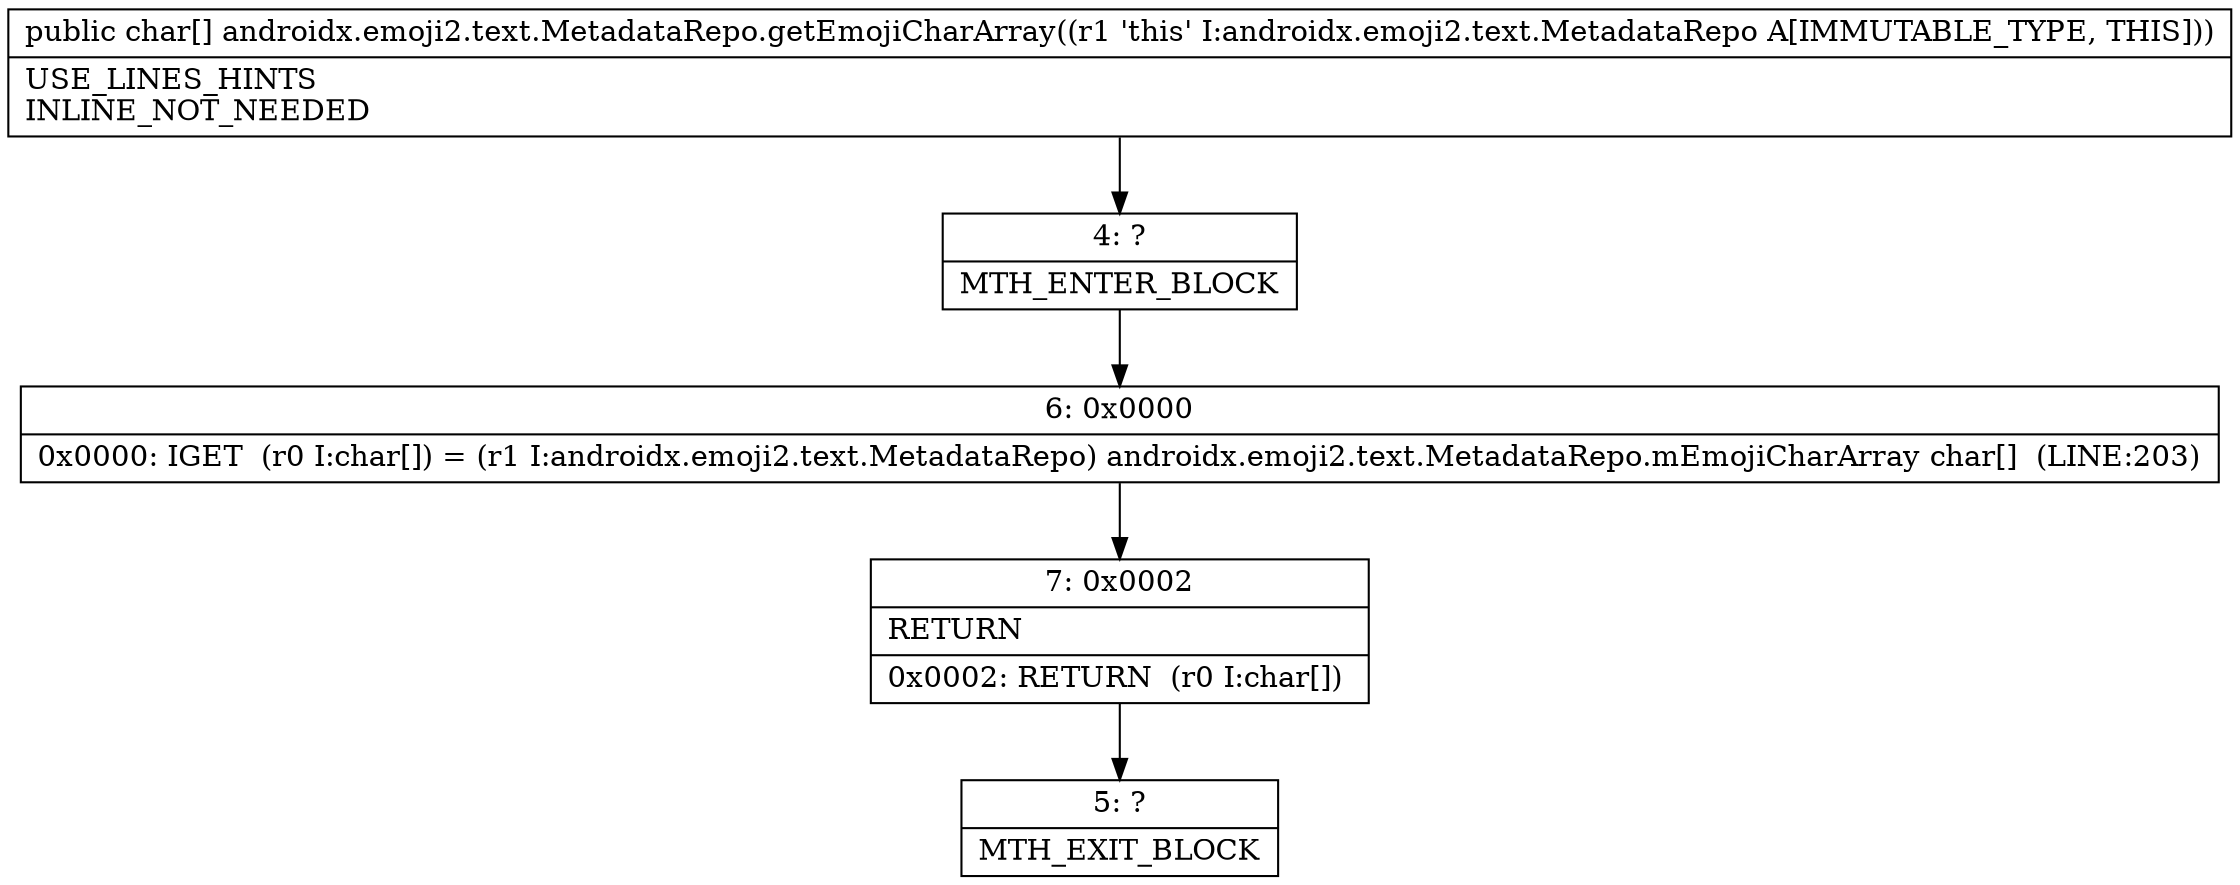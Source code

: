 digraph "CFG forandroidx.emoji2.text.MetadataRepo.getEmojiCharArray()[C" {
Node_4 [shape=record,label="{4\:\ ?|MTH_ENTER_BLOCK\l}"];
Node_6 [shape=record,label="{6\:\ 0x0000|0x0000: IGET  (r0 I:char[]) = (r1 I:androidx.emoji2.text.MetadataRepo) androidx.emoji2.text.MetadataRepo.mEmojiCharArray char[]  (LINE:203)\l}"];
Node_7 [shape=record,label="{7\:\ 0x0002|RETURN\l|0x0002: RETURN  (r0 I:char[]) \l}"];
Node_5 [shape=record,label="{5\:\ ?|MTH_EXIT_BLOCK\l}"];
MethodNode[shape=record,label="{public char[] androidx.emoji2.text.MetadataRepo.getEmojiCharArray((r1 'this' I:androidx.emoji2.text.MetadataRepo A[IMMUTABLE_TYPE, THIS]))  | USE_LINES_HINTS\lINLINE_NOT_NEEDED\l}"];
MethodNode -> Node_4;Node_4 -> Node_6;
Node_6 -> Node_7;
Node_7 -> Node_5;
}


